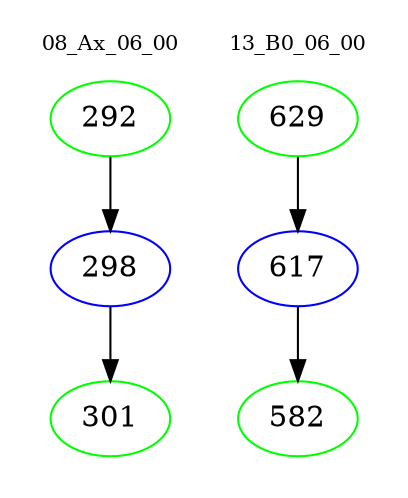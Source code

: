 digraph{
subgraph cluster_0 {
color = white
label = "08_Ax_06_00";
fontsize=10;
T0_292 [label="292", color="green"]
T0_292 -> T0_298 [color="black"]
T0_298 [label="298", color="blue"]
T0_298 -> T0_301 [color="black"]
T0_301 [label="301", color="green"]
}
subgraph cluster_1 {
color = white
label = "13_B0_06_00";
fontsize=10;
T1_629 [label="629", color="green"]
T1_629 -> T1_617 [color="black"]
T1_617 [label="617", color="blue"]
T1_617 -> T1_582 [color="black"]
T1_582 [label="582", color="green"]
}
}
